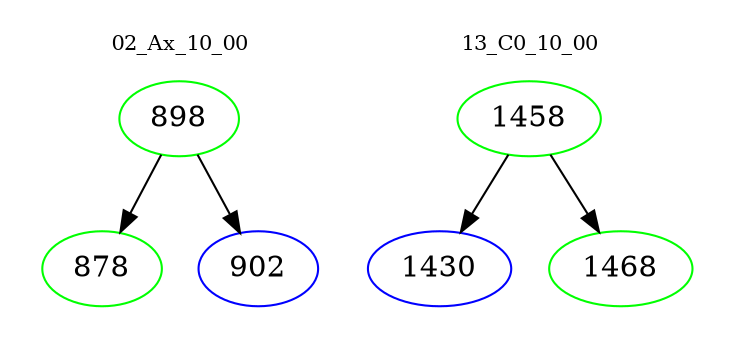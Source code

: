 digraph{
subgraph cluster_0 {
color = white
label = "02_Ax_10_00";
fontsize=10;
T0_898 [label="898", color="green"]
T0_898 -> T0_878 [color="black"]
T0_878 [label="878", color="green"]
T0_898 -> T0_902 [color="black"]
T0_902 [label="902", color="blue"]
}
subgraph cluster_1 {
color = white
label = "13_C0_10_00";
fontsize=10;
T1_1458 [label="1458", color="green"]
T1_1458 -> T1_1430 [color="black"]
T1_1430 [label="1430", color="blue"]
T1_1458 -> T1_1468 [color="black"]
T1_1468 [label="1468", color="green"]
}
}
